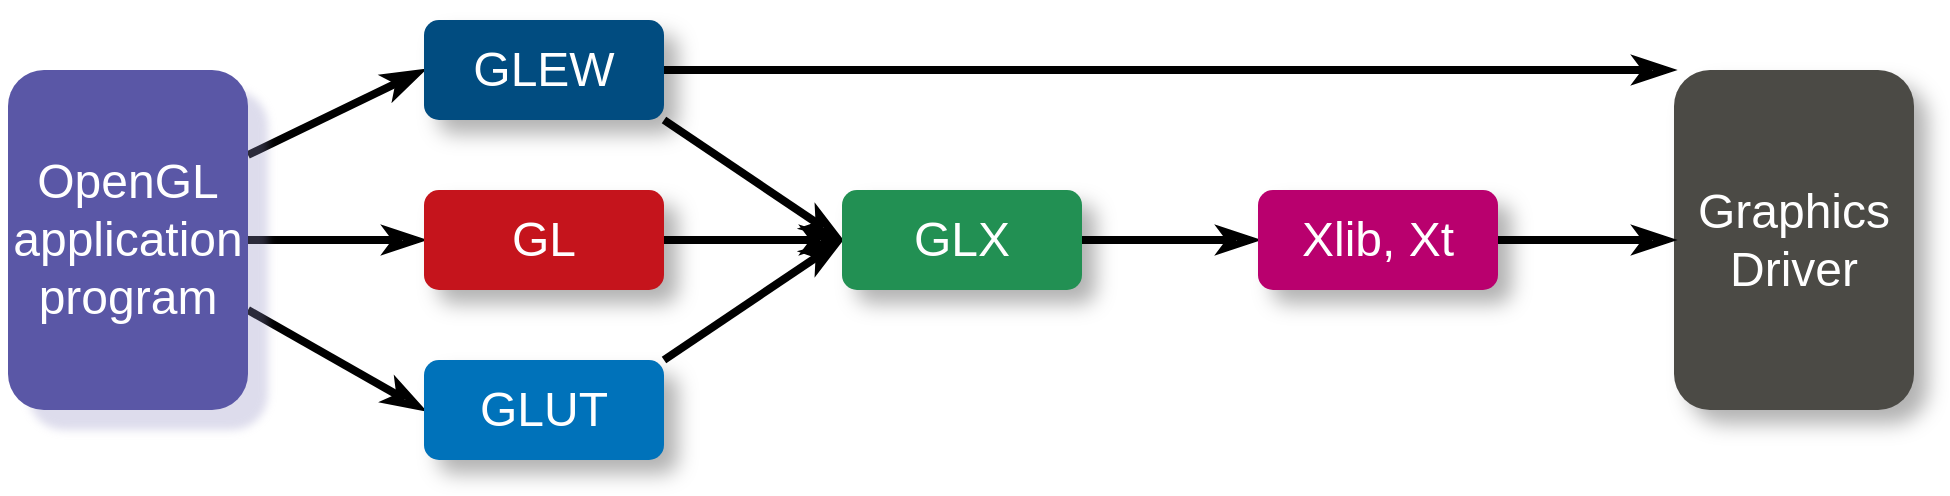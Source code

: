 <mxfile version="24.7.14">
  <diagram name="第 1 页" id="uK8bfjEyXZ9EMQQRZ7RQ">
    <mxGraphModel dx="2234" dy="827" grid="0" gridSize="10" guides="1" tooltips="1" connect="1" arrows="1" fold="1" page="0" pageScale="1" pageWidth="827" pageHeight="1169" math="0" shadow="0">
      <root>
        <mxCell id="0" />
        <mxCell id="1" parent="0" />
        <mxCell id="2p_H_T_IgExstXiVnzf6-5" style="edgeStyle=none;curved=1;rounded=0;orthogonalLoop=1;jettySize=auto;html=1;entryX=0;entryY=0.5;entryDx=0;entryDy=0;fontSize=24;startSize=8;endSize=8;exitX=1;exitY=0.706;exitDx=0;exitDy=0;exitPerimeter=0;strokeWidth=4;sourcePerimeterSpacing=0;fontColor=#FFFFFF;endArrow=classicThin;endFill=0;" edge="1" parent="1" source="2p_H_T_IgExstXiVnzf6-17" target="2p_H_T_IgExstXiVnzf6-4">
          <mxGeometry relative="1" as="geometry">
            <mxPoint x="-329" y="206.086" as="sourcePoint" />
          </mxGeometry>
        </mxCell>
        <mxCell id="2p_H_T_IgExstXiVnzf6-6" style="edgeStyle=none;curved=1;rounded=0;orthogonalLoop=1;jettySize=auto;html=1;entryX=0;entryY=0.5;entryDx=0;entryDy=0;fontSize=24;startSize=8;endSize=8;exitX=1;exitY=0.5;exitDx=0;exitDy=0;strokeWidth=4;sourcePerimeterSpacing=0;fontColor=#FFFFFF;endArrow=classicThin;endFill=0;" edge="1" parent="1" source="2p_H_T_IgExstXiVnzf6-17" target="2p_H_T_IgExstXiVnzf6-3">
          <mxGeometry relative="1" as="geometry">
            <mxPoint x="-329" y="147.571" as="sourcePoint" />
          </mxGeometry>
        </mxCell>
        <mxCell id="2p_H_T_IgExstXiVnzf6-7" style="edgeStyle=none;curved=1;rounded=0;orthogonalLoop=1;jettySize=auto;html=1;entryX=0;entryY=0.5;entryDx=0;entryDy=0;fontSize=24;startSize=8;endSize=8;exitX=1;exitY=0.25;exitDx=0;exitDy=0;strokeWidth=4;sourcePerimeterSpacing=0;fontColor=#FFFFFF;endArrow=classicThin;endFill=0;" edge="1" parent="1" source="2p_H_T_IgExstXiVnzf6-17" target="2p_H_T_IgExstXiVnzf6-2">
          <mxGeometry relative="1" as="geometry">
            <mxPoint x="-329" y="90.929" as="sourcePoint" />
          </mxGeometry>
        </mxCell>
        <mxCell id="2p_H_T_IgExstXiVnzf6-9" style="edgeStyle=none;curved=1;rounded=0;orthogonalLoop=1;jettySize=auto;html=1;entryX=0;entryY=0.5;entryDx=0;entryDy=0;fontSize=24;startSize=8;endSize=8;exitX=1;exitY=1;exitDx=0;exitDy=0;strokeWidth=4;sourcePerimeterSpacing=0;fontColor=#FFFFFF;endArrow=classicThin;endFill=0;" edge="1" parent="1" source="2p_H_T_IgExstXiVnzf6-2" target="2p_H_T_IgExstXiVnzf6-8">
          <mxGeometry relative="1" as="geometry" />
        </mxCell>
        <mxCell id="2p_H_T_IgExstXiVnzf6-15" style="edgeStyle=none;curved=1;rounded=0;orthogonalLoop=1;jettySize=auto;html=1;fontSize=24;startSize=8;endSize=8;entryX=0;entryY=0;entryDx=0;entryDy=0;strokeWidth=4;sourcePerimeterSpacing=0;fontColor=#FFFFFF;endArrow=classicThin;endFill=0;" edge="1" parent="1" source="2p_H_T_IgExstXiVnzf6-2" target="2p_H_T_IgExstXiVnzf6-14">
          <mxGeometry relative="1" as="geometry">
            <mxPoint x="412" y="63" as="targetPoint" />
          </mxGeometry>
        </mxCell>
        <mxCell id="2p_H_T_IgExstXiVnzf6-2" value="GLEW" style="rounded=1;whiteSpace=wrap;html=1;fontSize=24;strokeWidth=1;fillColor=#014c80;fontColor=#FFFFFF;strokeColor=none;shadow=1;shadowOpacity=30;shadowOffsetX=7;shadowOffsetY=7;shadowBlur=5;" vertex="1" parent="1">
          <mxGeometry x="-259" y="34" width="120" height="50" as="geometry" />
        </mxCell>
        <mxCell id="2p_H_T_IgExstXiVnzf6-10" style="edgeStyle=none;curved=1;rounded=0;orthogonalLoop=1;jettySize=auto;html=1;entryX=0;entryY=0.5;entryDx=0;entryDy=0;fontSize=24;startSize=8;endSize=8;strokeWidth=4;sourcePerimeterSpacing=0;fontColor=#FFFFFF;endArrow=classicThin;endFill=0;" edge="1" parent="1" source="2p_H_T_IgExstXiVnzf6-3" target="2p_H_T_IgExstXiVnzf6-8">
          <mxGeometry relative="1" as="geometry" />
        </mxCell>
        <mxCell id="2p_H_T_IgExstXiVnzf6-3" value="GL" style="rounded=1;whiteSpace=wrap;html=1;fontSize=24;strokeWidth=1;fillColor=#c5141c;fontColor=#FFFFFF;strokeColor=none;shadow=1;shadowOpacity=30;shadowOffsetX=7;shadowOffsetY=7;shadowBlur=5;" vertex="1" parent="1">
          <mxGeometry x="-259" y="119" width="120" height="50" as="geometry" />
        </mxCell>
        <mxCell id="2p_H_T_IgExstXiVnzf6-11" style="edgeStyle=none;curved=1;rounded=0;orthogonalLoop=1;jettySize=auto;html=1;entryX=0;entryY=0.5;entryDx=0;entryDy=0;fontSize=24;startSize=8;endSize=8;exitX=1;exitY=0;exitDx=0;exitDy=0;strokeWidth=4;sourcePerimeterSpacing=0;fontColor=#FFFFFF;endArrow=classicThin;endFill=0;" edge="1" parent="1" source="2p_H_T_IgExstXiVnzf6-4" target="2p_H_T_IgExstXiVnzf6-8">
          <mxGeometry relative="1" as="geometry" />
        </mxCell>
        <mxCell id="2p_H_T_IgExstXiVnzf6-4" value="GLUT" style="rounded=1;whiteSpace=wrap;html=1;fontSize=24;strokeWidth=1;fillColor=#0072ba;fontColor=#FFFFFF;strokeColor=none;shadow=1;shadowOpacity=30;shadowOffsetX=7;shadowOffsetY=7;shadowBlur=5;" vertex="1" parent="1">
          <mxGeometry x="-259" y="204" width="120" height="50" as="geometry" />
        </mxCell>
        <mxCell id="2p_H_T_IgExstXiVnzf6-13" style="edgeStyle=none;curved=1;rounded=0;orthogonalLoop=1;jettySize=auto;html=1;fontSize=24;startSize=8;endSize=8;strokeWidth=4;sourcePerimeterSpacing=0;fontColor=#FFFFFF;endArrow=classicThin;endFill=0;" edge="1" parent="1" source="2p_H_T_IgExstXiVnzf6-8" target="2p_H_T_IgExstXiVnzf6-12">
          <mxGeometry relative="1" as="geometry" />
        </mxCell>
        <mxCell id="2p_H_T_IgExstXiVnzf6-8" value="GLX" style="rounded=1;whiteSpace=wrap;html=1;fontSize=24;strokeWidth=1;fillColor=#229053;fontColor=#FFFFFF;strokeColor=none;shadow=1;shadowOpacity=30;shadowOffsetX=7;shadowOffsetY=7;shadowBlur=5;" vertex="1" parent="1">
          <mxGeometry x="-50" y="119" width="120" height="50" as="geometry" />
        </mxCell>
        <mxCell id="2p_H_T_IgExstXiVnzf6-12" value="Xlib, Xt" style="rounded=1;whiteSpace=wrap;html=1;fontSize=24;strokeWidth=1;fillColor=#b9006e;fontColor=#FFFFFF;strokeColor=none;shadow=1;shadowOpacity=30;shadowOffsetX=7;shadowOffsetY=7;shadowBlur=5;" vertex="1" parent="1">
          <mxGeometry x="158" y="119" width="120" height="50" as="geometry" />
        </mxCell>
        <mxCell id="2p_H_T_IgExstXiVnzf6-14" value="Graphics Driver" style="rounded=1;whiteSpace=wrap;html=1;fontSize=24;strokeWidth=1;fillColor=#4b4a45;fontColor=#FFFFFF;strokeColor=none;shadow=1;shadowOpacity=30;shadowOffsetX=7;shadowOffsetY=7;shadowBlur=5;" vertex="1" parent="1">
          <mxGeometry x="366" y="59" width="120" height="170" as="geometry" />
        </mxCell>
        <mxCell id="2p_H_T_IgExstXiVnzf6-16" style="edgeStyle=none;curved=1;rounded=0;orthogonalLoop=1;jettySize=auto;html=1;entryX=0;entryY=0.5;entryDx=0;entryDy=0;fontSize=24;startSize=8;endSize=8;strokeWidth=4;sourcePerimeterSpacing=0;fontColor=#FFFFFF;endArrow=classicThin;endFill=0;" edge="1" parent="1" source="2p_H_T_IgExstXiVnzf6-12" target="2p_H_T_IgExstXiVnzf6-14">
          <mxGeometry relative="1" as="geometry" />
        </mxCell>
        <mxCell id="2p_H_T_IgExstXiVnzf6-17" value="OpenGL&lt;div style=&quot;font-size: 24px;&quot;&gt;application&lt;/div&gt;&lt;div style=&quot;font-size: 24px;&quot;&gt;program&lt;/div&gt;" style="rounded=1;whiteSpace=wrap;html=1;fontSize=24;strokeWidth=1;fillColor=#5a57a6;strokeColor=none;fontColor=#FFFFFF;shadow=1;shadowOpacity=30;shadowOffsetX=10;shadowOffsetY=10;shadowBlur=2;shadowColor=#8F8BC0;linecap=round;" vertex="1" parent="1">
          <mxGeometry x="-467" y="59" width="120" height="170" as="geometry" />
        </mxCell>
      </root>
    </mxGraphModel>
  </diagram>
</mxfile>
